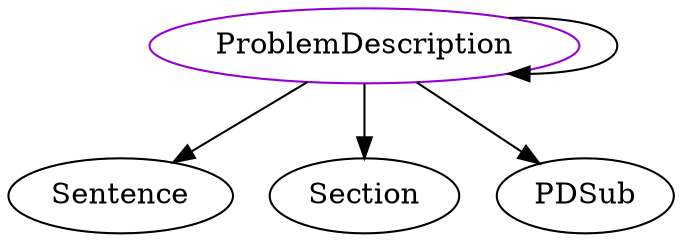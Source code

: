 digraph problemdescription{
ProblemDescription -> Sentence;
ProblemDescription -> Section;
ProblemDescription -> PDSub;
ProblemDescription -> ProblemDescription;
ProblemDescription	[shape=oval, color=darkviolet, label="ProblemDescription"];
}
